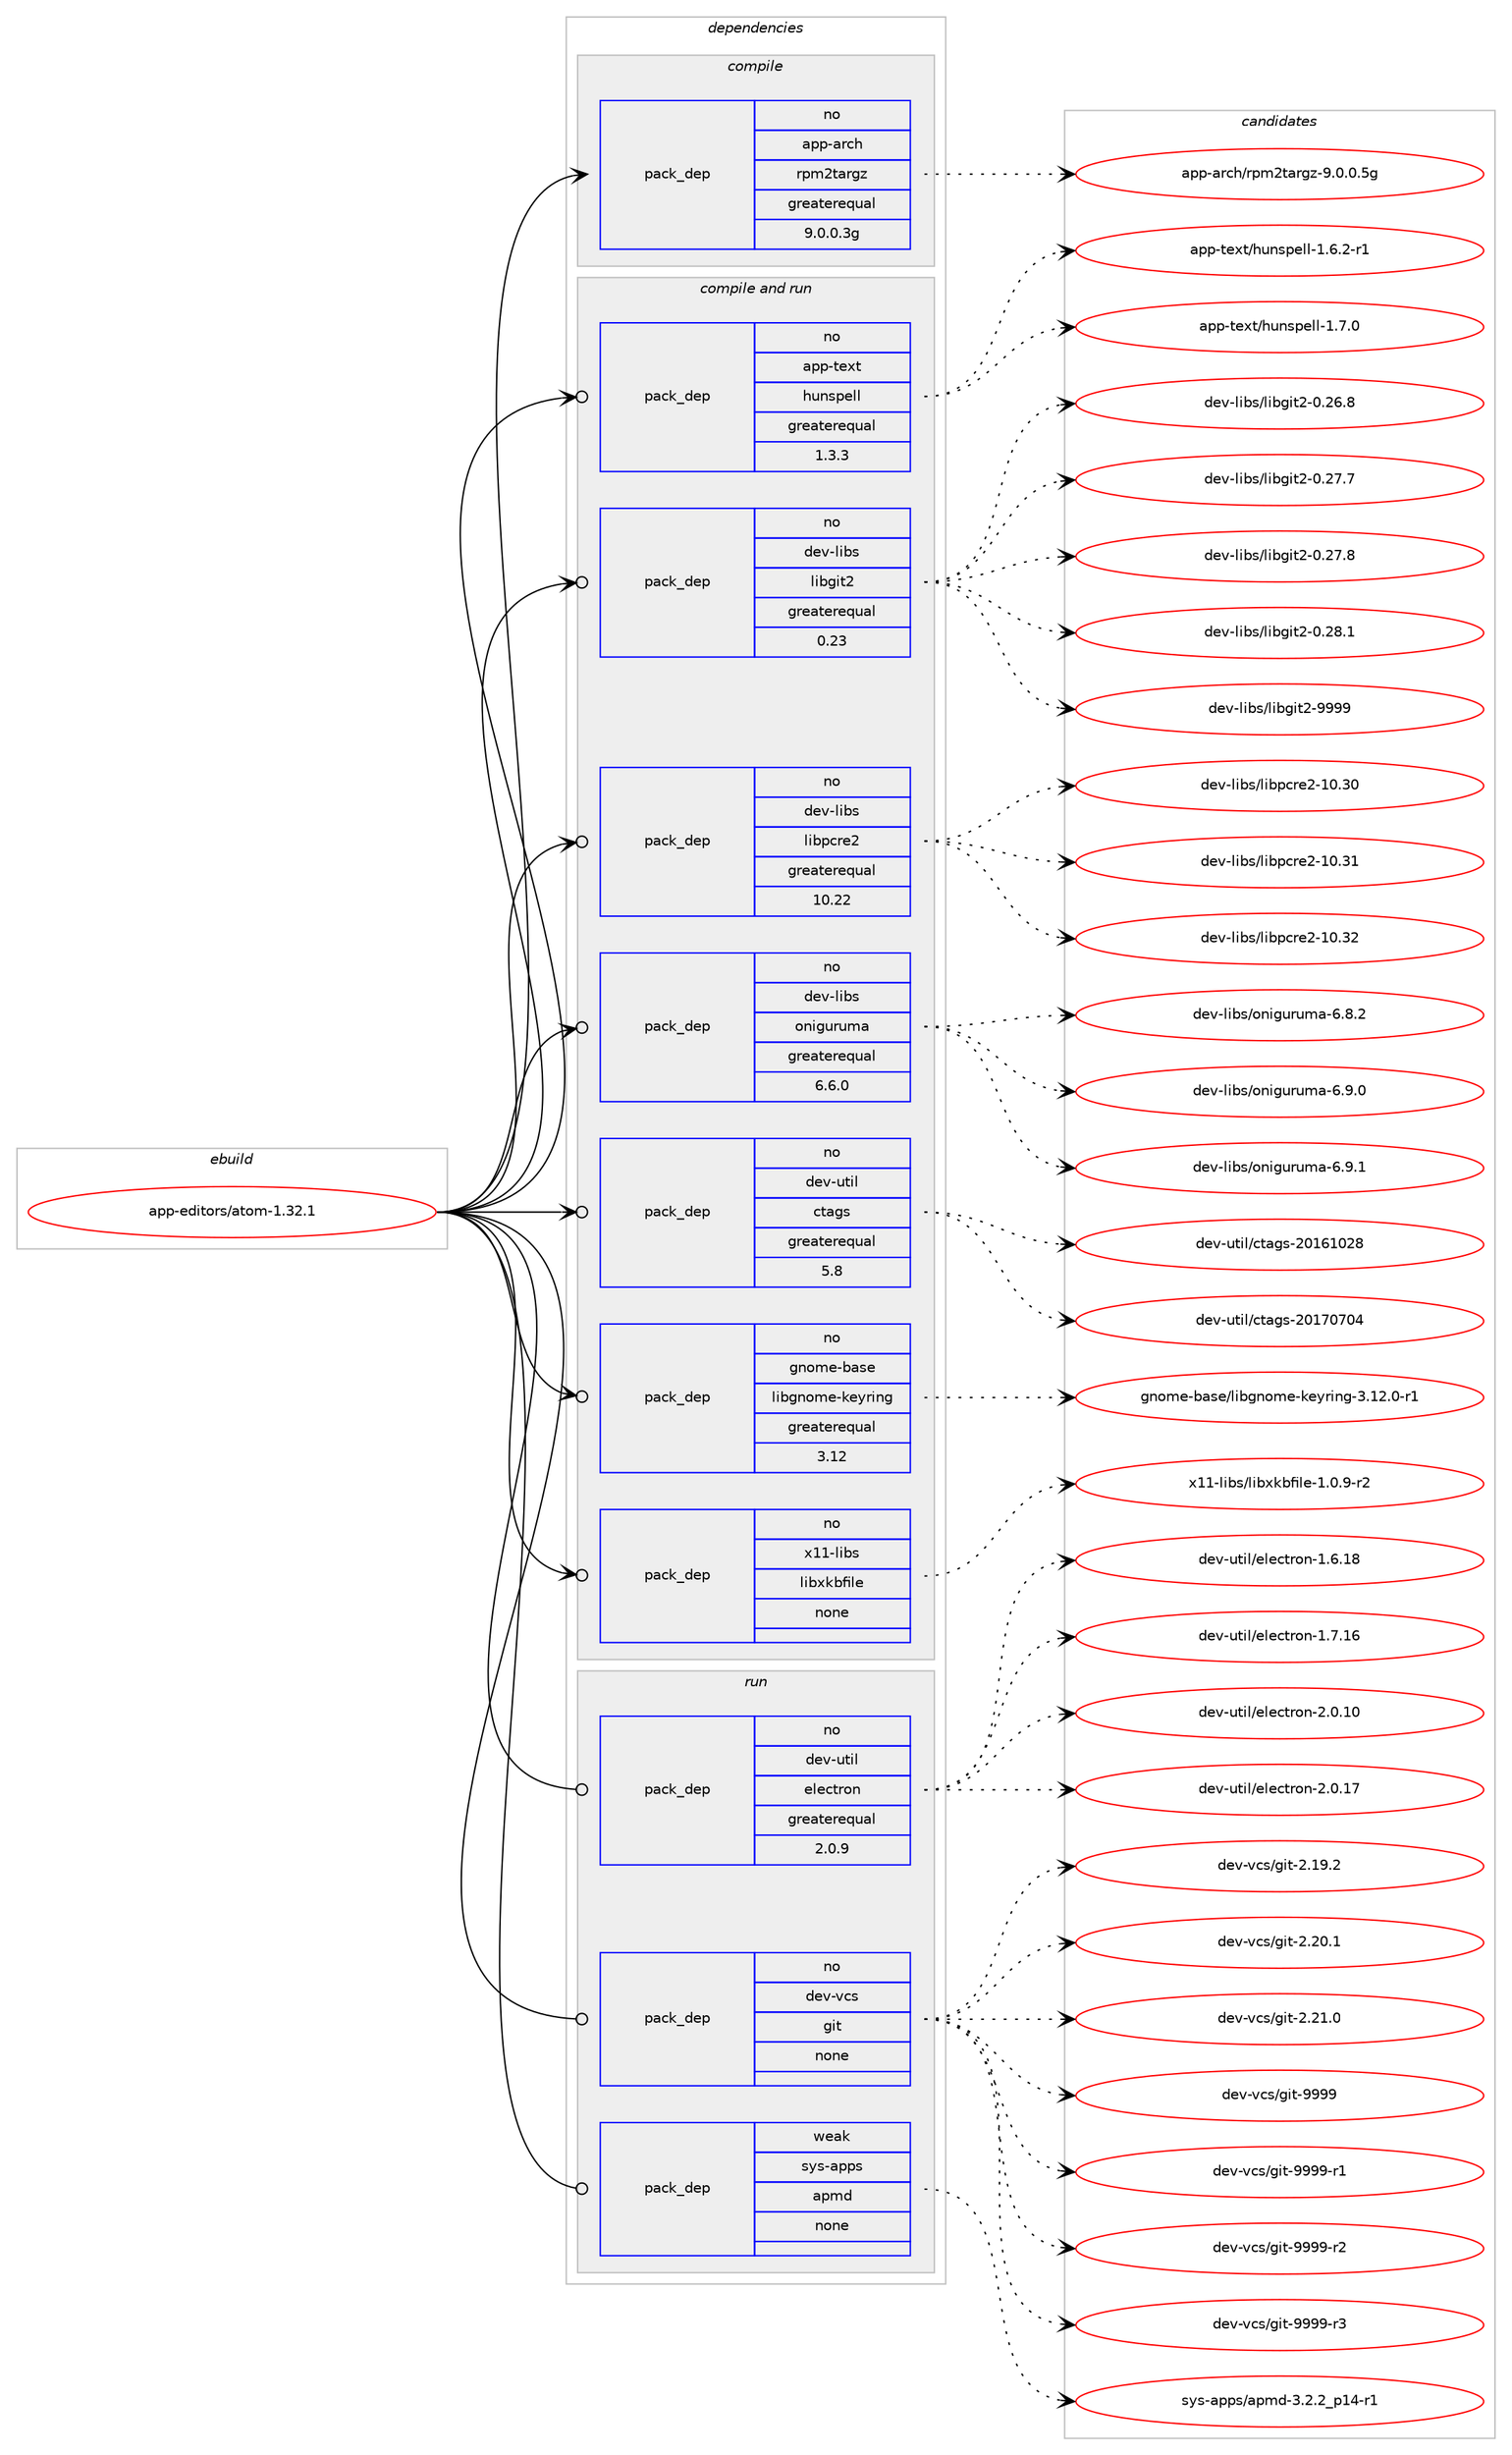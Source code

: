 digraph prolog {

# *************
# Graph options
# *************

newrank=true;
concentrate=true;
compound=true;
graph [rankdir=LR,fontname=Helvetica,fontsize=10,ranksep=1.5];#, ranksep=2.5, nodesep=0.2];
edge  [arrowhead=vee];
node  [fontname=Helvetica,fontsize=10];

# **********
# The ebuild
# **********

subgraph cluster_leftcol {
color=gray;
rank=same;
label=<<i>ebuild</i>>;
id [label="app-editors/atom-1.32.1", color=red, width=4, href="../app-editors/atom-1.32.1.svg"];
}

# ****************
# The dependencies
# ****************

subgraph cluster_midcol {
color=gray;
label=<<i>dependencies</i>>;
subgraph cluster_compile {
fillcolor="#eeeeee";
style=filled;
label=<<i>compile</i>>;
subgraph pack910484 {
dependency1278539 [label=<<TABLE BORDER="0" CELLBORDER="1" CELLSPACING="0" CELLPADDING="4" WIDTH="220"><TR><TD ROWSPAN="6" CELLPADDING="30">pack_dep</TD></TR><TR><TD WIDTH="110">no</TD></TR><TR><TD>app-arch</TD></TR><TR><TD>rpm2targz</TD></TR><TR><TD>greaterequal</TD></TR><TR><TD>9.0.0.3g</TD></TR></TABLE>>, shape=none, color=blue];
}
id:e -> dependency1278539:w [weight=20,style="solid",arrowhead="vee"];
}
subgraph cluster_compileandrun {
fillcolor="#eeeeee";
style=filled;
label=<<i>compile and run</i>>;
subgraph pack910485 {
dependency1278540 [label=<<TABLE BORDER="0" CELLBORDER="1" CELLSPACING="0" CELLPADDING="4" WIDTH="220"><TR><TD ROWSPAN="6" CELLPADDING="30">pack_dep</TD></TR><TR><TD WIDTH="110">no</TD></TR><TR><TD>app-text</TD></TR><TR><TD>hunspell</TD></TR><TR><TD>greaterequal</TD></TR><TR><TD>1.3.3</TD></TR></TABLE>>, shape=none, color=blue];
}
id:e -> dependency1278540:w [weight=20,style="solid",arrowhead="odotvee"];
subgraph pack910486 {
dependency1278541 [label=<<TABLE BORDER="0" CELLBORDER="1" CELLSPACING="0" CELLPADDING="4" WIDTH="220"><TR><TD ROWSPAN="6" CELLPADDING="30">pack_dep</TD></TR><TR><TD WIDTH="110">no</TD></TR><TR><TD>dev-libs</TD></TR><TR><TD>libgit2</TD></TR><TR><TD>greaterequal</TD></TR><TR><TD>0.23</TD></TR></TABLE>>, shape=none, color=blue];
}
id:e -> dependency1278541:w [weight=20,style="solid",arrowhead="odotvee"];
subgraph pack910487 {
dependency1278542 [label=<<TABLE BORDER="0" CELLBORDER="1" CELLSPACING="0" CELLPADDING="4" WIDTH="220"><TR><TD ROWSPAN="6" CELLPADDING="30">pack_dep</TD></TR><TR><TD WIDTH="110">no</TD></TR><TR><TD>dev-libs</TD></TR><TR><TD>libpcre2</TD></TR><TR><TD>greaterequal</TD></TR><TR><TD>10.22</TD></TR></TABLE>>, shape=none, color=blue];
}
id:e -> dependency1278542:w [weight=20,style="solid",arrowhead="odotvee"];
subgraph pack910488 {
dependency1278543 [label=<<TABLE BORDER="0" CELLBORDER="1" CELLSPACING="0" CELLPADDING="4" WIDTH="220"><TR><TD ROWSPAN="6" CELLPADDING="30">pack_dep</TD></TR><TR><TD WIDTH="110">no</TD></TR><TR><TD>dev-libs</TD></TR><TR><TD>oniguruma</TD></TR><TR><TD>greaterequal</TD></TR><TR><TD>6.6.0</TD></TR></TABLE>>, shape=none, color=blue];
}
id:e -> dependency1278543:w [weight=20,style="solid",arrowhead="odotvee"];
subgraph pack910489 {
dependency1278544 [label=<<TABLE BORDER="0" CELLBORDER="1" CELLSPACING="0" CELLPADDING="4" WIDTH="220"><TR><TD ROWSPAN="6" CELLPADDING="30">pack_dep</TD></TR><TR><TD WIDTH="110">no</TD></TR><TR><TD>dev-util</TD></TR><TR><TD>ctags</TD></TR><TR><TD>greaterequal</TD></TR><TR><TD>5.8</TD></TR></TABLE>>, shape=none, color=blue];
}
id:e -> dependency1278544:w [weight=20,style="solid",arrowhead="odotvee"];
subgraph pack910490 {
dependency1278545 [label=<<TABLE BORDER="0" CELLBORDER="1" CELLSPACING="0" CELLPADDING="4" WIDTH="220"><TR><TD ROWSPAN="6" CELLPADDING="30">pack_dep</TD></TR><TR><TD WIDTH="110">no</TD></TR><TR><TD>gnome-base</TD></TR><TR><TD>libgnome-keyring</TD></TR><TR><TD>greaterequal</TD></TR><TR><TD>3.12</TD></TR></TABLE>>, shape=none, color=blue];
}
id:e -> dependency1278545:w [weight=20,style="solid",arrowhead="odotvee"];
subgraph pack910491 {
dependency1278546 [label=<<TABLE BORDER="0" CELLBORDER="1" CELLSPACING="0" CELLPADDING="4" WIDTH="220"><TR><TD ROWSPAN="6" CELLPADDING="30">pack_dep</TD></TR><TR><TD WIDTH="110">no</TD></TR><TR><TD>x11-libs</TD></TR><TR><TD>libxkbfile</TD></TR><TR><TD>none</TD></TR><TR><TD></TD></TR></TABLE>>, shape=none, color=blue];
}
id:e -> dependency1278546:w [weight=20,style="solid",arrowhead="odotvee"];
}
subgraph cluster_run {
fillcolor="#eeeeee";
style=filled;
label=<<i>run</i>>;
subgraph pack910492 {
dependency1278547 [label=<<TABLE BORDER="0" CELLBORDER="1" CELLSPACING="0" CELLPADDING="4" WIDTH="220"><TR><TD ROWSPAN="6" CELLPADDING="30">pack_dep</TD></TR><TR><TD WIDTH="110">no</TD></TR><TR><TD>dev-util</TD></TR><TR><TD>electron</TD></TR><TR><TD>greaterequal</TD></TR><TR><TD>2.0.9</TD></TR></TABLE>>, shape=none, color=blue];
}
id:e -> dependency1278547:w [weight=20,style="solid",arrowhead="odot"];
subgraph pack910493 {
dependency1278548 [label=<<TABLE BORDER="0" CELLBORDER="1" CELLSPACING="0" CELLPADDING="4" WIDTH="220"><TR><TD ROWSPAN="6" CELLPADDING="30">pack_dep</TD></TR><TR><TD WIDTH="110">no</TD></TR><TR><TD>dev-vcs</TD></TR><TR><TD>git</TD></TR><TR><TD>none</TD></TR><TR><TD></TD></TR></TABLE>>, shape=none, color=blue];
}
id:e -> dependency1278548:w [weight=20,style="solid",arrowhead="odot"];
subgraph pack910494 {
dependency1278549 [label=<<TABLE BORDER="0" CELLBORDER="1" CELLSPACING="0" CELLPADDING="4" WIDTH="220"><TR><TD ROWSPAN="6" CELLPADDING="30">pack_dep</TD></TR><TR><TD WIDTH="110">weak</TD></TR><TR><TD>sys-apps</TD></TR><TR><TD>apmd</TD></TR><TR><TD>none</TD></TR><TR><TD></TD></TR></TABLE>>, shape=none, color=blue];
}
id:e -> dependency1278549:w [weight=20,style="solid",arrowhead="odot"];
}
}

# **************
# The candidates
# **************

subgraph cluster_choices {
rank=same;
color=gray;
label=<<i>candidates</i>>;

subgraph choice910484 {
color=black;
nodesep=1;
choice971121124597114991044711411210950116971141031224557464846484653103 [label="app-arch/rpm2targz-9.0.0.5g", color=red, width=4,href="../app-arch/rpm2targz-9.0.0.5g.svg"];
dependency1278539:e -> choice971121124597114991044711411210950116971141031224557464846484653103:w [style=dotted,weight="100"];
}
subgraph choice910485 {
color=black;
nodesep=1;
choice9711211245116101120116471041171101151121011081084549465446504511449 [label="app-text/hunspell-1.6.2-r1", color=red, width=4,href="../app-text/hunspell-1.6.2-r1.svg"];
choice971121124511610112011647104117110115112101108108454946554648 [label="app-text/hunspell-1.7.0", color=red, width=4,href="../app-text/hunspell-1.7.0.svg"];
dependency1278540:e -> choice9711211245116101120116471041171101151121011081084549465446504511449:w [style=dotted,weight="100"];
dependency1278540:e -> choice971121124511610112011647104117110115112101108108454946554648:w [style=dotted,weight="100"];
}
subgraph choice910486 {
color=black;
nodesep=1;
choice100101118451081059811547108105981031051165045484650544656 [label="dev-libs/libgit2-0.26.8", color=red, width=4,href="../dev-libs/libgit2-0.26.8.svg"];
choice100101118451081059811547108105981031051165045484650554655 [label="dev-libs/libgit2-0.27.7", color=red, width=4,href="../dev-libs/libgit2-0.27.7.svg"];
choice100101118451081059811547108105981031051165045484650554656 [label="dev-libs/libgit2-0.27.8", color=red, width=4,href="../dev-libs/libgit2-0.27.8.svg"];
choice100101118451081059811547108105981031051165045484650564649 [label="dev-libs/libgit2-0.28.1", color=red, width=4,href="../dev-libs/libgit2-0.28.1.svg"];
choice10010111845108105981154710810598103105116504557575757 [label="dev-libs/libgit2-9999", color=red, width=4,href="../dev-libs/libgit2-9999.svg"];
dependency1278541:e -> choice100101118451081059811547108105981031051165045484650544656:w [style=dotted,weight="100"];
dependency1278541:e -> choice100101118451081059811547108105981031051165045484650554655:w [style=dotted,weight="100"];
dependency1278541:e -> choice100101118451081059811547108105981031051165045484650554656:w [style=dotted,weight="100"];
dependency1278541:e -> choice100101118451081059811547108105981031051165045484650564649:w [style=dotted,weight="100"];
dependency1278541:e -> choice10010111845108105981154710810598103105116504557575757:w [style=dotted,weight="100"];
}
subgraph choice910487 {
color=black;
nodesep=1;
choice100101118451081059811547108105981129911410150454948465148 [label="dev-libs/libpcre2-10.30", color=red, width=4,href="../dev-libs/libpcre2-10.30.svg"];
choice100101118451081059811547108105981129911410150454948465149 [label="dev-libs/libpcre2-10.31", color=red, width=4,href="../dev-libs/libpcre2-10.31.svg"];
choice100101118451081059811547108105981129911410150454948465150 [label="dev-libs/libpcre2-10.32", color=red, width=4,href="../dev-libs/libpcre2-10.32.svg"];
dependency1278542:e -> choice100101118451081059811547108105981129911410150454948465148:w [style=dotted,weight="100"];
dependency1278542:e -> choice100101118451081059811547108105981129911410150454948465149:w [style=dotted,weight="100"];
dependency1278542:e -> choice100101118451081059811547108105981129911410150454948465150:w [style=dotted,weight="100"];
}
subgraph choice910488 {
color=black;
nodesep=1;
choice10010111845108105981154711111010510311711411710997455446564650 [label="dev-libs/oniguruma-6.8.2", color=red, width=4,href="../dev-libs/oniguruma-6.8.2.svg"];
choice10010111845108105981154711111010510311711411710997455446574648 [label="dev-libs/oniguruma-6.9.0", color=red, width=4,href="../dev-libs/oniguruma-6.9.0.svg"];
choice10010111845108105981154711111010510311711411710997455446574649 [label="dev-libs/oniguruma-6.9.1", color=red, width=4,href="../dev-libs/oniguruma-6.9.1.svg"];
dependency1278543:e -> choice10010111845108105981154711111010510311711411710997455446564650:w [style=dotted,weight="100"];
dependency1278543:e -> choice10010111845108105981154711111010510311711411710997455446574648:w [style=dotted,weight="100"];
dependency1278543:e -> choice10010111845108105981154711111010510311711411710997455446574649:w [style=dotted,weight="100"];
}
subgraph choice910489 {
color=black;
nodesep=1;
choice10010111845117116105108479911697103115455048495449485056 [label="dev-util/ctags-20161028", color=red, width=4,href="../dev-util/ctags-20161028.svg"];
choice10010111845117116105108479911697103115455048495548554852 [label="dev-util/ctags-20170704", color=red, width=4,href="../dev-util/ctags-20170704.svg"];
dependency1278544:e -> choice10010111845117116105108479911697103115455048495449485056:w [style=dotted,weight="100"];
dependency1278544:e -> choice10010111845117116105108479911697103115455048495548554852:w [style=dotted,weight="100"];
}
subgraph choice910490 {
color=black;
nodesep=1;
choice103110111109101459897115101471081059810311011110910145107101121114105110103455146495046484511449 [label="gnome-base/libgnome-keyring-3.12.0-r1", color=red, width=4,href="../gnome-base/libgnome-keyring-3.12.0-r1.svg"];
dependency1278545:e -> choice103110111109101459897115101471081059810311011110910145107101121114105110103455146495046484511449:w [style=dotted,weight="100"];
}
subgraph choice910491 {
color=black;
nodesep=1;
choice120494945108105981154710810598120107981021051081014549464846574511450 [label="x11-libs/libxkbfile-1.0.9-r2", color=red, width=4,href="../x11-libs/libxkbfile-1.0.9-r2.svg"];
dependency1278546:e -> choice120494945108105981154710810598120107981021051081014549464846574511450:w [style=dotted,weight="100"];
}
subgraph choice910492 {
color=black;
nodesep=1;
choice10010111845117116105108471011081019911611411111045494654464956 [label="dev-util/electron-1.6.18", color=red, width=4,href="../dev-util/electron-1.6.18.svg"];
choice10010111845117116105108471011081019911611411111045494655464954 [label="dev-util/electron-1.7.16", color=red, width=4,href="../dev-util/electron-1.7.16.svg"];
choice10010111845117116105108471011081019911611411111045504648464948 [label="dev-util/electron-2.0.10", color=red, width=4,href="../dev-util/electron-2.0.10.svg"];
choice10010111845117116105108471011081019911611411111045504648464955 [label="dev-util/electron-2.0.17", color=red, width=4,href="../dev-util/electron-2.0.17.svg"];
dependency1278547:e -> choice10010111845117116105108471011081019911611411111045494654464956:w [style=dotted,weight="100"];
dependency1278547:e -> choice10010111845117116105108471011081019911611411111045494655464954:w [style=dotted,weight="100"];
dependency1278547:e -> choice10010111845117116105108471011081019911611411111045504648464948:w [style=dotted,weight="100"];
dependency1278547:e -> choice10010111845117116105108471011081019911611411111045504648464955:w [style=dotted,weight="100"];
}
subgraph choice910493 {
color=black;
nodesep=1;
choice10010111845118991154710310511645504649574650 [label="dev-vcs/git-2.19.2", color=red, width=4,href="../dev-vcs/git-2.19.2.svg"];
choice10010111845118991154710310511645504650484649 [label="dev-vcs/git-2.20.1", color=red, width=4,href="../dev-vcs/git-2.20.1.svg"];
choice10010111845118991154710310511645504650494648 [label="dev-vcs/git-2.21.0", color=red, width=4,href="../dev-vcs/git-2.21.0.svg"];
choice1001011184511899115471031051164557575757 [label="dev-vcs/git-9999", color=red, width=4,href="../dev-vcs/git-9999.svg"];
choice10010111845118991154710310511645575757574511449 [label="dev-vcs/git-9999-r1", color=red, width=4,href="../dev-vcs/git-9999-r1.svg"];
choice10010111845118991154710310511645575757574511450 [label="dev-vcs/git-9999-r2", color=red, width=4,href="../dev-vcs/git-9999-r2.svg"];
choice10010111845118991154710310511645575757574511451 [label="dev-vcs/git-9999-r3", color=red, width=4,href="../dev-vcs/git-9999-r3.svg"];
dependency1278548:e -> choice10010111845118991154710310511645504649574650:w [style=dotted,weight="100"];
dependency1278548:e -> choice10010111845118991154710310511645504650484649:w [style=dotted,weight="100"];
dependency1278548:e -> choice10010111845118991154710310511645504650494648:w [style=dotted,weight="100"];
dependency1278548:e -> choice1001011184511899115471031051164557575757:w [style=dotted,weight="100"];
dependency1278548:e -> choice10010111845118991154710310511645575757574511449:w [style=dotted,weight="100"];
dependency1278548:e -> choice10010111845118991154710310511645575757574511450:w [style=dotted,weight="100"];
dependency1278548:e -> choice10010111845118991154710310511645575757574511451:w [style=dotted,weight="100"];
}
subgraph choice910494 {
color=black;
nodesep=1;
choice115121115459711211211547971121091004551465046509511249524511449 [label="sys-apps/apmd-3.2.2_p14-r1", color=red, width=4,href="../sys-apps/apmd-3.2.2_p14-r1.svg"];
dependency1278549:e -> choice115121115459711211211547971121091004551465046509511249524511449:w [style=dotted,weight="100"];
}
}

}
